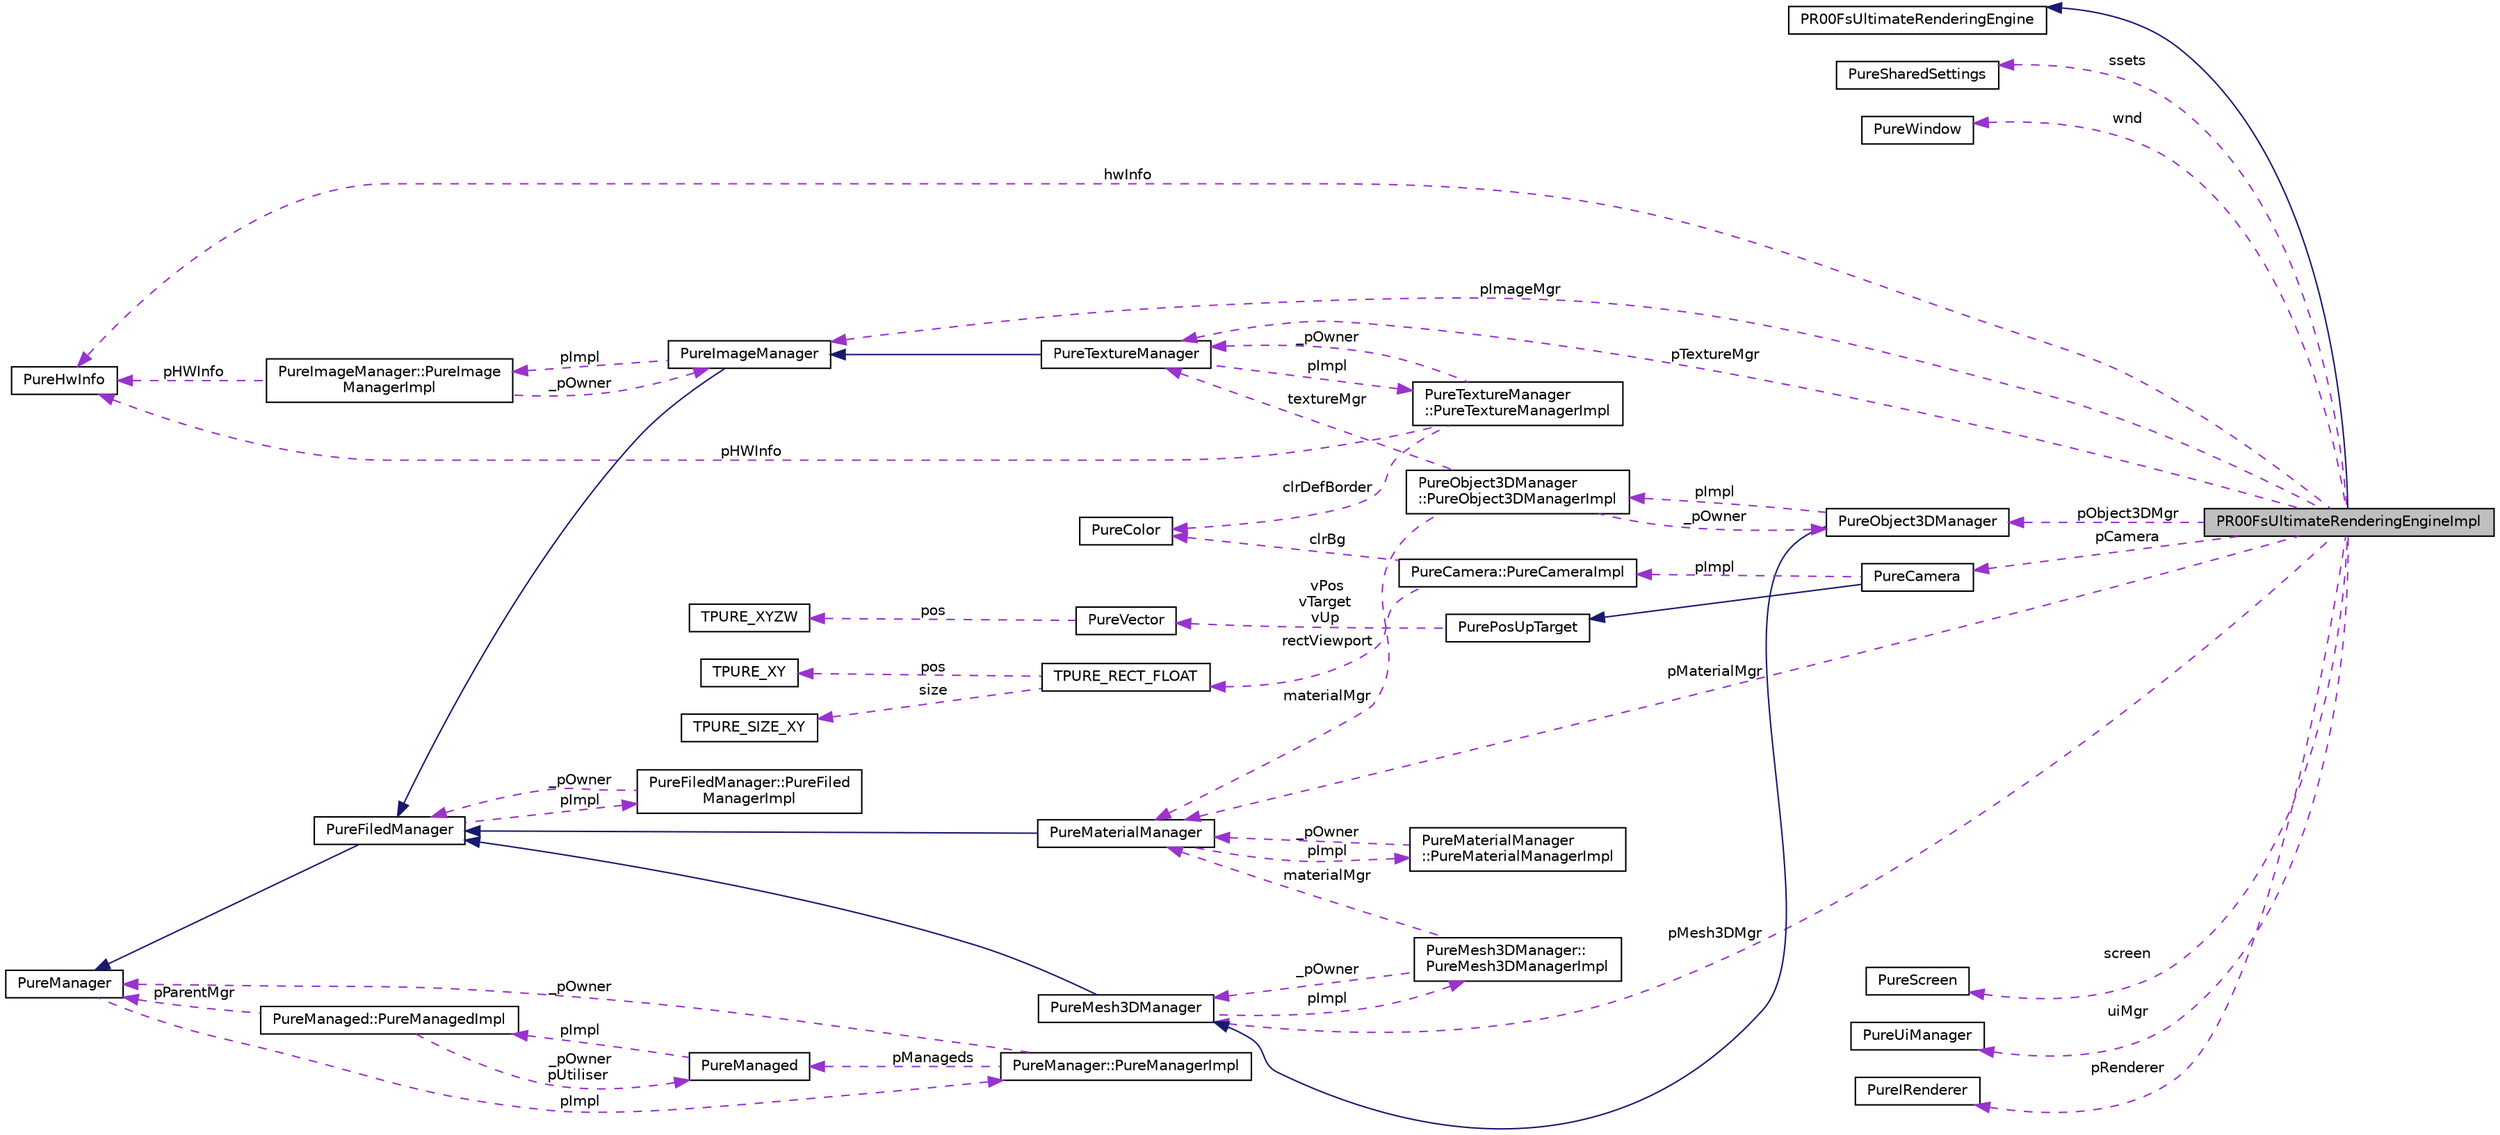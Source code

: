 digraph "PR00FsUltimateRenderingEngineImpl"
{
 // LATEX_PDF_SIZE
  edge [fontname="Helvetica",fontsize="10",labelfontname="Helvetica",labelfontsize="10"];
  node [fontname="Helvetica",fontsize="10",shape=record];
  rankdir="LR";
  Node1 [label="PR00FsUltimateRenderingEngineImpl",height=0.2,width=0.4,color="black", fillcolor="grey75", style="filled", fontcolor="black",tooltip=" "];
  Node2 -> Node1 [dir="back",color="midnightblue",fontsize="10",style="solid",fontname="Helvetica"];
  Node2 [label="PR00FsUltimateRenderingEngine",height=0.2,width=0.4,color="black", fillcolor="white", style="filled",URL="$class_p_r00_fs_ultimate_rendering_engine.html",tooltip="The primary and main class of the graphics engine."];
  Node3 -> Node1 [dir="back",color="darkorchid3",fontsize="10",style="dashed",label=" ssets" ,fontname="Helvetica"];
  Node3 [label="PureSharedSettings",height=0.2,width=0.4,color="black", fillcolor="white", style="filled",URL="$class_pure_shared_settings.html",tooltip="Contains Pure shared settings."];
  Node4 -> Node1 [dir="back",color="darkorchid3",fontsize="10",style="dashed",label=" wnd" ,fontname="Helvetica"];
  Node4 [label="PureWindow",height=0.2,width=0.4,color="black", fillcolor="white", style="filled",URL="$class_pure_window.html",tooltip="Our main window, this is where we render to."];
  Node5 -> Node1 [dir="back",color="darkorchid3",fontsize="10",style="dashed",label=" hwInfo" ,fontname="Helvetica"];
  Node5 [label="PureHwInfo",height=0.2,width=0.4,color="black", fillcolor="white", style="filled",URL="$class_pure_hw_info.html",tooltip="Pure hardware information class."];
  Node6 -> Node1 [dir="back",color="darkorchid3",fontsize="10",style="dashed",label=" screen" ,fontname="Helvetica"];
  Node6 [label="PureScreen",height=0.2,width=0.4,color="black", fillcolor="white", style="filled",URL="$class_pure_screen.html",tooltip="Screen handler class."];
  Node7 -> Node1 [dir="back",color="darkorchid3",fontsize="10",style="dashed",label=" pImageMgr" ,fontname="Helvetica"];
  Node7 [label="PureImageManager",height=0.2,width=0.4,color="black", fillcolor="white", style="filled",URL="$class_pure_image_manager.html",tooltip="Image manager class."];
  Node8 -> Node7 [dir="back",color="midnightblue",fontsize="10",style="solid",fontname="Helvetica"];
  Node8 [label="PureFiledManager",height=0.2,width=0.4,color="black", fillcolor="white", style="filled",URL="$class_pure_filed_manager.html",tooltip="Manager loading from / saving to a file."];
  Node9 -> Node8 [dir="back",color="midnightblue",fontsize="10",style="solid",fontname="Helvetica"];
  Node9 [label="PureManager",height=0.2,width=0.4,color="black", fillcolor="white", style="filled",URL="$class_pure_manager.html",tooltip="Ancestor class for manager classes."];
  Node10 -> Node9 [dir="back",color="darkorchid3",fontsize="10",style="dashed",label=" pImpl" ,fontname="Helvetica"];
  Node10 [label="PureManager::PureManagerImpl",height=0.2,width=0.4,color="black", fillcolor="white", style="filled",URL="$class_pure_manager_1_1_pure_manager_impl.html",tooltip=" "];
  Node9 -> Node10 [dir="back",color="darkorchid3",fontsize="10",style="dashed",label=" _pOwner" ,fontname="Helvetica"];
  Node11 -> Node10 [dir="back",color="darkorchid3",fontsize="10",style="dashed",label=" pManageds" ,fontname="Helvetica"];
  Node11 [label="PureManaged",height=0.2,width=0.4,color="black", fillcolor="white", style="filled",URL="$class_pure_managed.html",tooltip="Ancestor class for managed classes."];
  Node12 -> Node11 [dir="back",color="darkorchid3",fontsize="10",style="dashed",label=" pImpl" ,fontname="Helvetica"];
  Node12 [label="PureManaged::PureManagedImpl",height=0.2,width=0.4,color="black", fillcolor="white", style="filled",URL="$class_pure_managed_1_1_pure_managed_impl.html",tooltip=" "];
  Node11 -> Node12 [dir="back",color="darkorchid3",fontsize="10",style="dashed",label=" _pOwner\npUtiliser" ,fontname="Helvetica"];
  Node9 -> Node12 [dir="back",color="darkorchid3",fontsize="10",style="dashed",label=" pParentMgr" ,fontname="Helvetica"];
  Node13 -> Node8 [dir="back",color="darkorchid3",fontsize="10",style="dashed",label=" pImpl" ,fontname="Helvetica"];
  Node13 [label="PureFiledManager::PureFiled\lManagerImpl",height=0.2,width=0.4,color="black", fillcolor="white", style="filled",URL="$class_pure_filed_manager_1_1_pure_filed_manager_impl.html",tooltip=" "];
  Node8 -> Node13 [dir="back",color="darkorchid3",fontsize="10",style="dashed",label=" _pOwner" ,fontname="Helvetica"];
  Node14 -> Node7 [dir="back",color="darkorchid3",fontsize="10",style="dashed",label=" pImpl" ,fontname="Helvetica"];
  Node14 [label="PureImageManager::PureImage\lManagerImpl",height=0.2,width=0.4,color="black", fillcolor="white", style="filled",URL="$class_pure_image_manager_1_1_pure_image_manager_impl.html",tooltip=" "];
  Node5 -> Node14 [dir="back",color="darkorchid3",fontsize="10",style="dashed",label=" pHWInfo" ,fontname="Helvetica"];
  Node7 -> Node14 [dir="back",color="darkorchid3",fontsize="10",style="dashed",label=" _pOwner" ,fontname="Helvetica"];
  Node15 -> Node1 [dir="back",color="darkorchid3",fontsize="10",style="dashed",label=" pTextureMgr" ,fontname="Helvetica"];
  Node15 [label="PureTextureManager",height=0.2,width=0.4,color="black", fillcolor="white", style="filled",URL="$class_pure_texture_manager.html",tooltip="Texture manager class."];
  Node7 -> Node15 [dir="back",color="midnightblue",fontsize="10",style="solid",fontname="Helvetica"];
  Node16 -> Node15 [dir="back",color="darkorchid3",fontsize="10",style="dashed",label=" pImpl" ,fontname="Helvetica"];
  Node16 [label="PureTextureManager\l::PureTextureManagerImpl",height=0.2,width=0.4,color="black", fillcolor="white", style="filled",URL="$class_pure_texture_manager_1_1_pure_texture_manager_impl.html",tooltip=" "];
  Node5 -> Node16 [dir="back",color="darkorchid3",fontsize="10",style="dashed",label=" pHWInfo" ,fontname="Helvetica"];
  Node15 -> Node16 [dir="back",color="darkorchid3",fontsize="10",style="dashed",label=" _pOwner" ,fontname="Helvetica"];
  Node17 -> Node16 [dir="back",color="darkorchid3",fontsize="10",style="dashed",label=" clrDefBorder" ,fontname="Helvetica"];
  Node17 [label="PureColor",height=0.2,width=0.4,color="black", fillcolor="white", style="filled",URL="$class_pure_color.html",tooltip="Pure color class."];
  Node18 -> Node1 [dir="back",color="darkorchid3",fontsize="10",style="dashed",label=" pMaterialMgr" ,fontname="Helvetica"];
  Node18 [label="PureMaterialManager",height=0.2,width=0.4,color="black", fillcolor="white", style="filled",URL="$class_pure_material_manager.html",tooltip="Material manager class."];
  Node8 -> Node18 [dir="back",color="midnightblue",fontsize="10",style="solid",fontname="Helvetica"];
  Node19 -> Node18 [dir="back",color="darkorchid3",fontsize="10",style="dashed",label=" pImpl" ,fontname="Helvetica"];
  Node19 [label="PureMaterialManager\l::PureMaterialManagerImpl",height=0.2,width=0.4,color="black", fillcolor="white", style="filled",URL="$class_pure_material_manager_1_1_pure_material_manager_impl.html",tooltip=" "];
  Node18 -> Node19 [dir="back",color="darkorchid3",fontsize="10",style="dashed",label=" _pOwner" ,fontname="Helvetica"];
  Node20 -> Node1 [dir="back",color="darkorchid3",fontsize="10",style="dashed",label=" pMesh3DMgr" ,fontname="Helvetica"];
  Node20 [label="PureMesh3DManager",height=0.2,width=0.4,color="black", fillcolor="white", style="filled",URL="$class_pure_mesh3_d_manager.html",tooltip="3D mesh manager class."];
  Node8 -> Node20 [dir="back",color="midnightblue",fontsize="10",style="solid",fontname="Helvetica"];
  Node21 -> Node20 [dir="back",color="darkorchid3",fontsize="10",style="dashed",label=" pImpl" ,fontname="Helvetica"];
  Node21 [label="PureMesh3DManager::\lPureMesh3DManagerImpl",height=0.2,width=0.4,color="black", fillcolor="white", style="filled",URL="$class_pure_mesh3_d_manager_1_1_pure_mesh3_d_manager_impl.html",tooltip=" "];
  Node20 -> Node21 [dir="back",color="darkorchid3",fontsize="10",style="dashed",label=" _pOwner" ,fontname="Helvetica"];
  Node18 -> Node21 [dir="back",color="darkorchid3",fontsize="10",style="dashed",label=" materialMgr" ,fontname="Helvetica"];
  Node22 -> Node1 [dir="back",color="darkorchid3",fontsize="10",style="dashed",label=" pObject3DMgr" ,fontname="Helvetica"];
  Node22 [label="PureObject3DManager",height=0.2,width=0.4,color="black", fillcolor="white", style="filled",URL="$class_pure_object3_d_manager.html",tooltip="3D object manager class."];
  Node20 -> Node22 [dir="back",color="midnightblue",fontsize="10",style="solid",fontname="Helvetica"];
  Node23 -> Node22 [dir="back",color="darkorchid3",fontsize="10",style="dashed",label=" pImpl" ,fontname="Helvetica"];
  Node23 [label="PureObject3DManager\l::PureObject3DManagerImpl",height=0.2,width=0.4,color="black", fillcolor="white", style="filled",URL="$class_pure_object3_d_manager_1_1_pure_object3_d_manager_impl.html",tooltip=" "];
  Node22 -> Node23 [dir="back",color="darkorchid3",fontsize="10",style="dashed",label=" _pOwner" ,fontname="Helvetica"];
  Node15 -> Node23 [dir="back",color="darkorchid3",fontsize="10",style="dashed",label=" textureMgr" ,fontname="Helvetica"];
  Node18 -> Node23 [dir="back",color="darkorchid3",fontsize="10",style="dashed",label=" materialMgr" ,fontname="Helvetica"];
  Node24 -> Node1 [dir="back",color="darkorchid3",fontsize="10",style="dashed",label=" pCamera" ,fontname="Helvetica"];
  Node24 [label="PureCamera",height=0.2,width=0.4,color="black", fillcolor="white", style="filled",URL="$class_pure_camera.html",tooltip="Camera class."];
  Node25 -> Node24 [dir="back",color="midnightblue",fontsize="10",style="solid",fontname="Helvetica"];
  Node25 [label="PurePosUpTarget",height=0.2,width=0.4,color="black", fillcolor="white", style="filled",URL="$class_pure_pos_up_target.html",tooltip="PURE class for PUT (position, up and target) vectors."];
  Node26 -> Node25 [dir="back",color="darkorchid3",fontsize="10",style="dashed",label=" vPos\nvTarget\nvUp" ,fontname="Helvetica"];
  Node26 [label="PureVector",height=0.2,width=0.4,color="black", fillcolor="white", style="filled",URL="$class_pure_vector.html",tooltip="Pure 3D-vector class."];
  Node27 -> Node26 [dir="back",color="darkorchid3",fontsize="10",style="dashed",label=" pos" ,fontname="Helvetica"];
  Node27 [label="TPURE_XYZW",height=0.2,width=0.4,color="black", fillcolor="white", style="filled",URL="$struct_t_p_u_r_e___x_y_z_w.html",tooltip="4D coordinate."];
  Node28 -> Node24 [dir="back",color="darkorchid3",fontsize="10",style="dashed",label=" pImpl" ,fontname="Helvetica"];
  Node28 [label="PureCamera::PureCameraImpl",height=0.2,width=0.4,color="black", fillcolor="white", style="filled",URL="$class_pure_camera_1_1_pure_camera_impl.html",tooltip=" "];
  Node29 -> Node28 [dir="back",color="darkorchid3",fontsize="10",style="dashed",label=" rectViewport" ,fontname="Helvetica"];
  Node29 [label="TPURE_RECT_FLOAT",height=0.2,width=0.4,color="black", fillcolor="white", style="filled",URL="$struct_t_p_u_r_e___r_e_c_t___f_l_o_a_t.html",tooltip="Simple rectangle."];
  Node30 -> Node29 [dir="back",color="darkorchid3",fontsize="10",style="dashed",label=" pos" ,fontname="Helvetica"];
  Node30 [label="TPURE_XY",height=0.2,width=0.4,color="black", fillcolor="white", style="filled",URL="$struct_t_p_u_r_e___x_y.html",tooltip="2D space coordinate."];
  Node31 -> Node29 [dir="back",color="darkorchid3",fontsize="10",style="dashed",label=" size" ,fontname="Helvetica"];
  Node31 [label="TPURE_SIZE_XY",height=0.2,width=0.4,color="black", fillcolor="white", style="filled",URL="$struct_t_p_u_r_e___s_i_z_e___x_y.html",tooltip=" "];
  Node17 -> Node28 [dir="back",color="darkorchid3",fontsize="10",style="dashed",label=" clrBg" ,fontname="Helvetica"];
  Node32 -> Node1 [dir="back",color="darkorchid3",fontsize="10",style="dashed",label=" uiMgr" ,fontname="Helvetica"];
  Node32 [label="PureUiManager",height=0.2,width=0.4,color="black", fillcolor="white", style="filled",URL="$class_pure_ui_manager.html",tooltip="Pure User Interface Manager class."];
  Node33 -> Node1 [dir="back",color="darkorchid3",fontsize="10",style="dashed",label=" pRenderer" ,fontname="Helvetica"];
  Node33 [label="PureIRenderer",height=0.2,width=0.4,color="black", fillcolor="white", style="filled",URL="$class_pure_i_renderer.html",tooltip="Renderer interface."];
}
